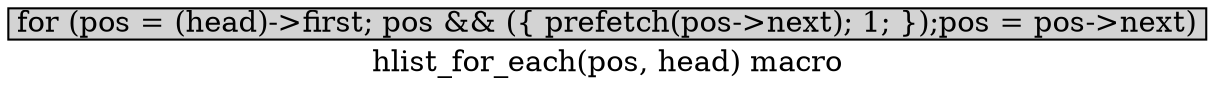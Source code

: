digraph hlist_for_each{
        label="hlist_for_each(pos, head) macro";
        size="10,18";
        ratio=filled;
        
		node[style=filled, shape = box, margin="0.05,0.005",height="0.1",width="0.1"];

		for[label="for (pos = (head)->first; pos && ({ prefetch(pos->next); 1; });pos = pos->next)"];

		
}
